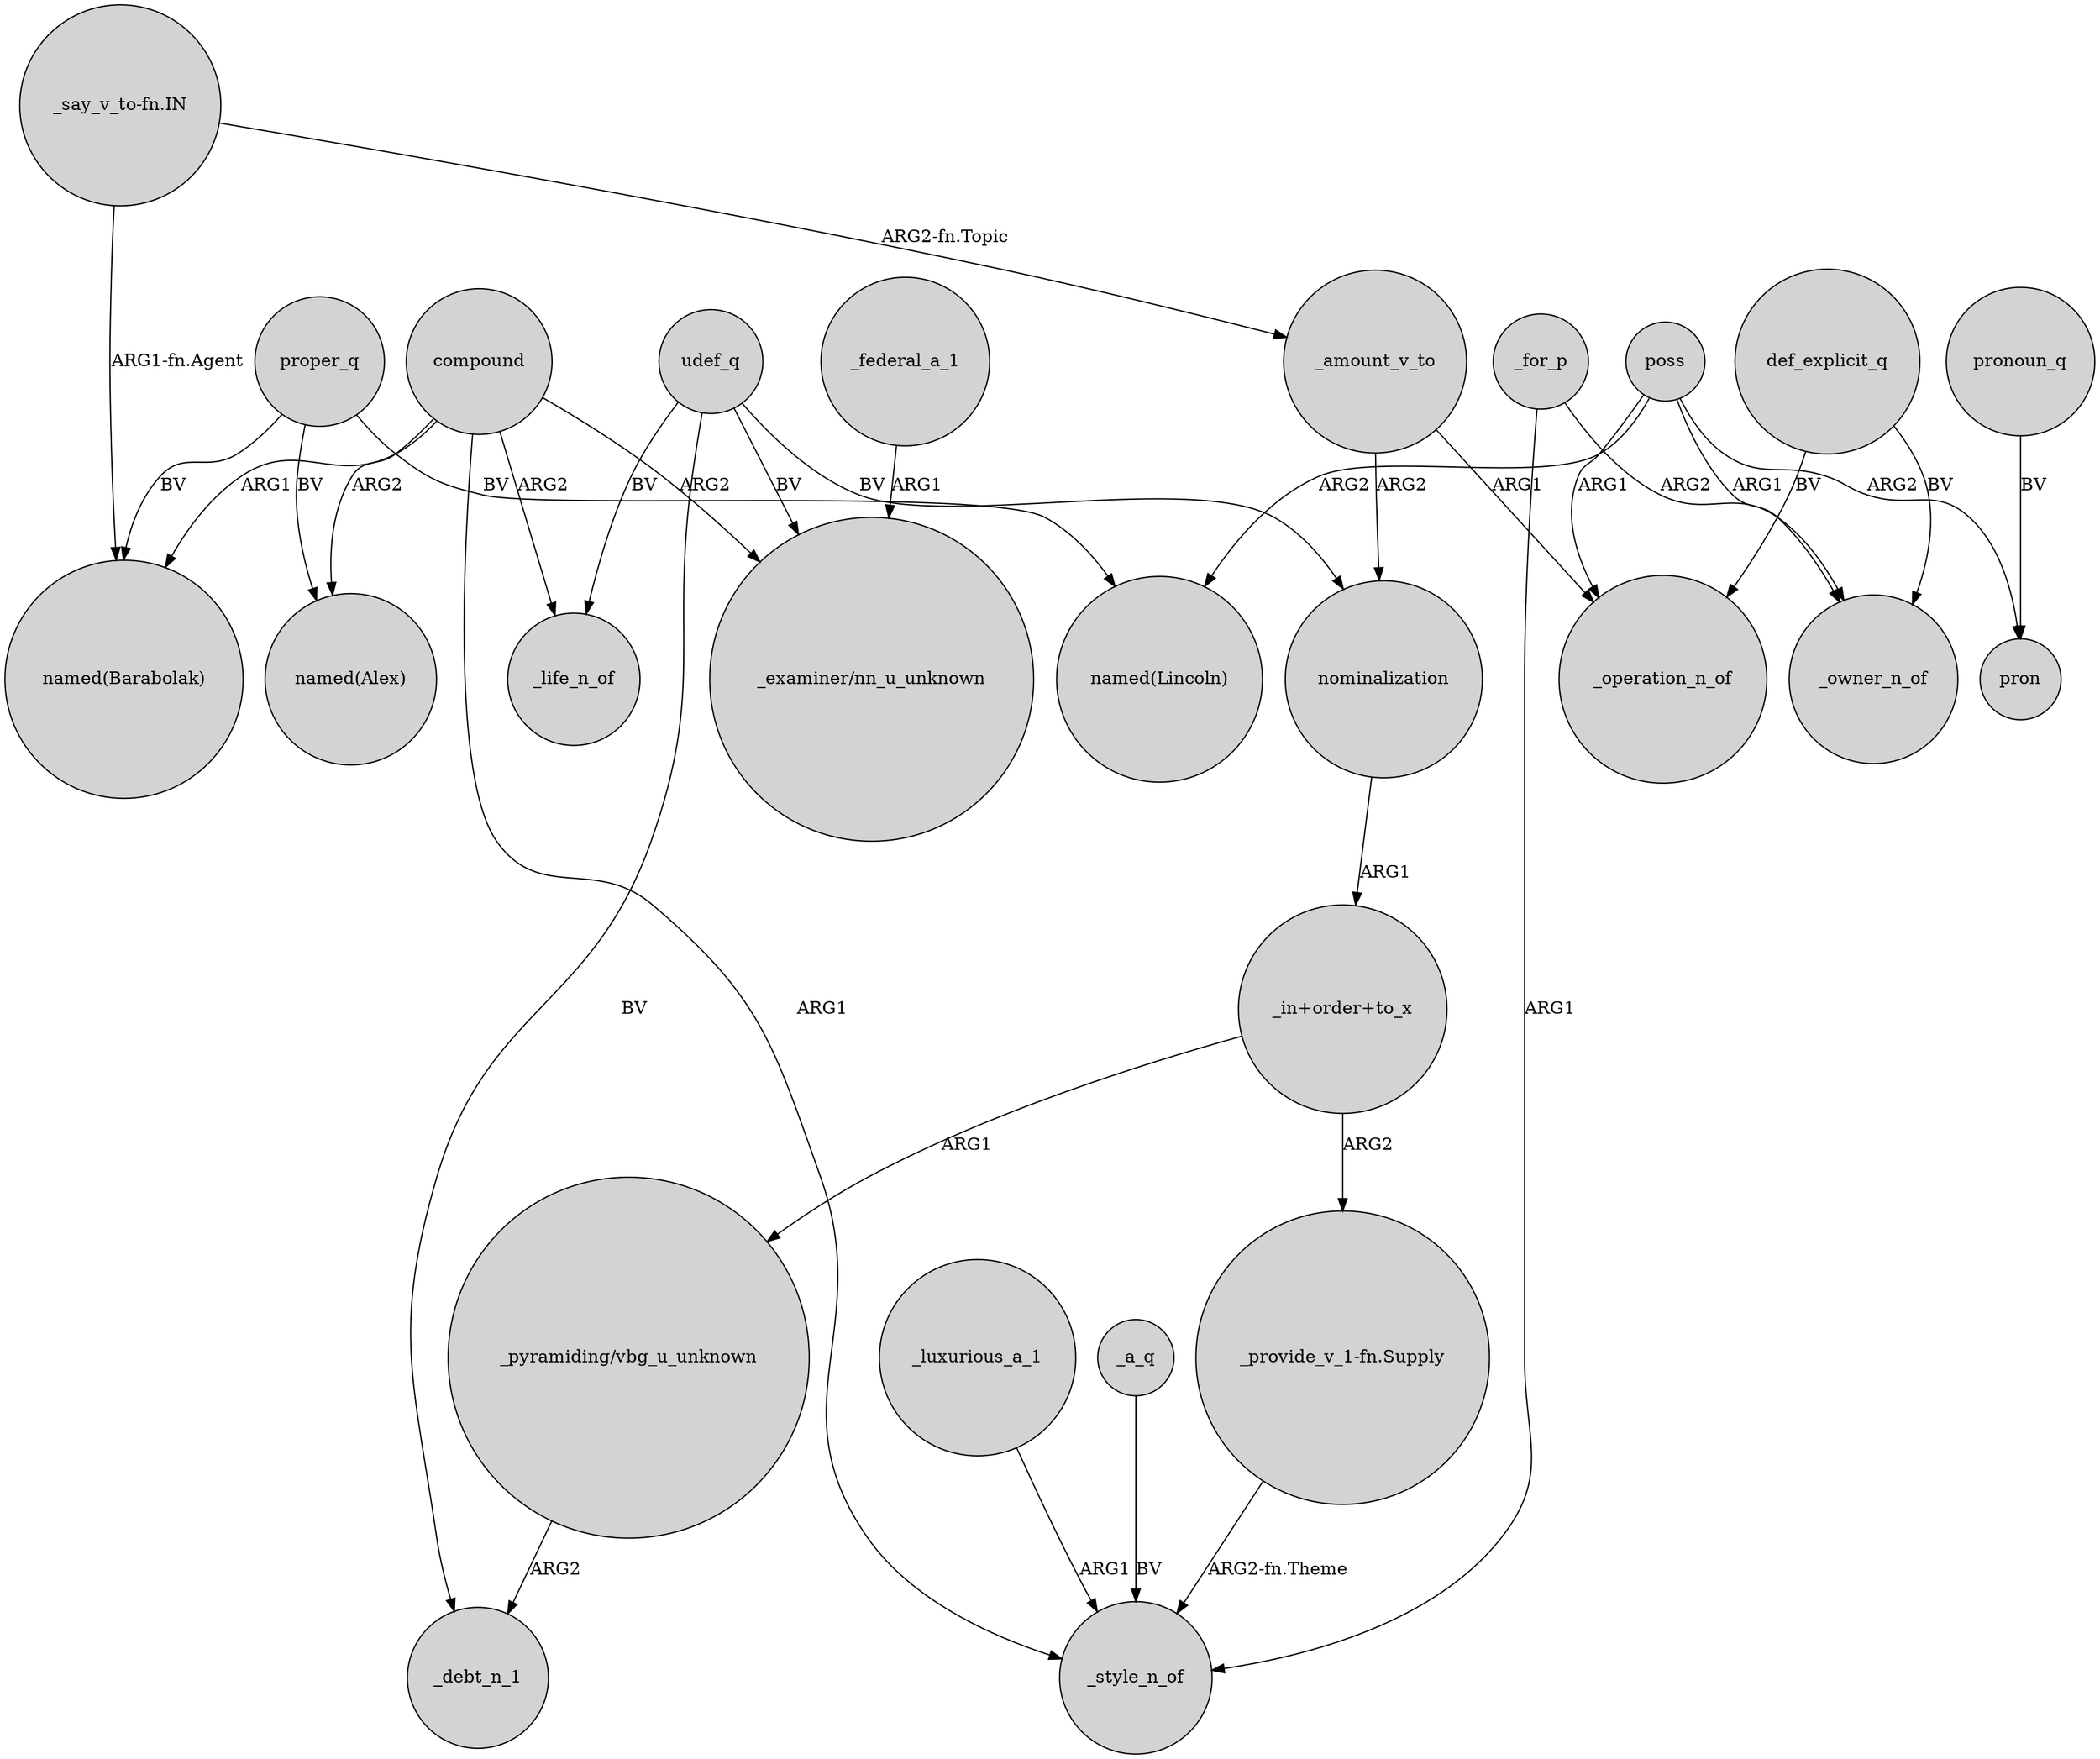 digraph {
	node [shape=circle style=filled]
	compound -> "named(Barabolak)" [label=ARG1]
	compound -> _life_n_of [label=ARG2]
	poss -> _owner_n_of [label=ARG1]
	_amount_v_to -> nominalization [label=ARG2]
	poss -> pron [label=ARG2]
	"_in+order+to_x" -> "_pyramiding/vbg_u_unknown" [label=ARG1]
	_amount_v_to -> _operation_n_of [label=ARG1]
	poss -> _operation_n_of [label=ARG1]
	def_explicit_q -> _owner_n_of [label=BV]
	udef_q -> _debt_n_1 [label=BV]
	"_provide_v_1-fn.Supply" -> _style_n_of [label="ARG2-fn.Theme"]
	compound -> "_examiner/nn_u_unknown" [label=ARG2]
	udef_q -> _life_n_of [label=BV]
	compound -> _style_n_of [label=ARG1]
	_for_p -> _style_n_of [label=ARG1]
	poss -> "named(Lincoln)" [label=ARG2]
	_luxurious_a_1 -> _style_n_of [label=ARG1]
	compound -> "named(Alex)" [label=ARG2]
	proper_q -> "named(Lincoln)" [label=BV]
	pronoun_q -> pron [label=BV]
	def_explicit_q -> _operation_n_of [label=BV]
	nominalization -> "_in+order+to_x" [label=ARG1]
	_federal_a_1 -> "_examiner/nn_u_unknown" [label=ARG1]
	_for_p -> _owner_n_of [label=ARG2]
	udef_q -> nominalization [label=BV]
	proper_q -> "named(Barabolak)" [label=BV]
	"_say_v_to-fn.IN" -> "named(Barabolak)" [label="ARG1-fn.Agent"]
	"_say_v_to-fn.IN" -> _amount_v_to [label="ARG2-fn.Topic"]
	proper_q -> "named(Alex)" [label=BV]
	"_in+order+to_x" -> "_provide_v_1-fn.Supply" [label=ARG2]
	udef_q -> "_examiner/nn_u_unknown" [label=BV]
	_a_q -> _style_n_of [label=BV]
	"_pyramiding/vbg_u_unknown" -> _debt_n_1 [label=ARG2]
}
